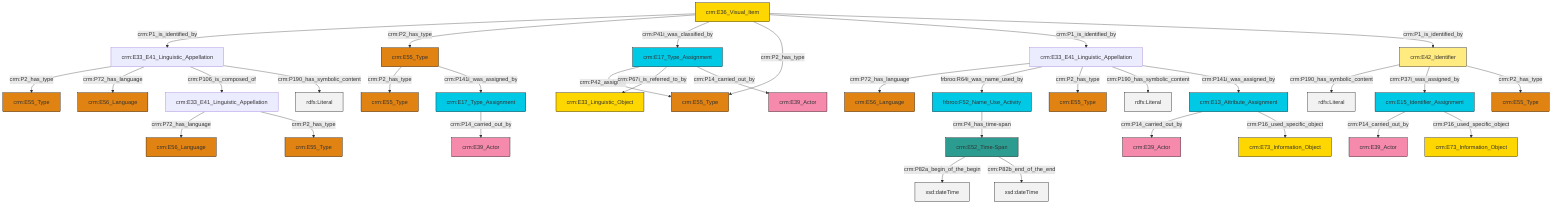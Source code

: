 graph TD
classDef Literal fill:#f2f2f2,stroke:#000000;
classDef CRM_Entity fill:#FFFFFF,stroke:#000000;
classDef Temporal_Entity fill:#00C9E6, stroke:#000000;
classDef Type fill:#E18312, stroke:#000000;
classDef Time-Span fill:#2C9C91, stroke:#000000;
classDef Appellation fill:#FFEB7F, stroke:#000000;
classDef Place fill:#008836, stroke:#000000;
classDef Persistent_Item fill:#B266B2, stroke:#000000;
classDef Conceptual_Object fill:#FFD700, stroke:#000000;
classDef Physical_Thing fill:#D2B48C, stroke:#000000;
classDef Actor fill:#f58aad, stroke:#000000;
classDef PC_Classes fill:#4ce600, stroke:#000000;
classDef Multi fill:#cccccc,stroke:#000000;

2["crm:E42_Identifier"]:::Appellation -->|crm:P190_has_symbolic_content| 3[rdfs:Literal]:::Literal
4["crm:E55_Type"]:::Type -->|crm:P2_has_type| 5["crm:E55_Type"]:::Type
8["crm:E33_E41_Linguistic_Appellation"]:::Default -->|crm:P72_has_language| 9["crm:E56_Language"]:::Type
14["crm:E33_E41_Linguistic_Appellation"]:::Default -->|crm:P2_has_type| 15["crm:E55_Type"]:::Type
16["crm:E17_Type_Assignment"]:::Temporal_Entity -->|crm:P14_carried_out_by| 17["crm:E39_Actor"]:::Actor
10["crm:E17_Type_Assignment"]:::Temporal_Entity -->|crm:P42_assigned| 18["crm:E55_Type"]:::Type
12["crm:E52_Time-Span"]:::Time-Span -->|crm:P82a_begin_of_the_begin| 21[xsd:dateTime]:::Literal
22["crm:E15_Identifier_Assignment"]:::Temporal_Entity -->|crm:P14_carried_out_by| 23["crm:E39_Actor"]:::Actor
10["crm:E17_Type_Assignment"]:::Temporal_Entity -->|crm:P67i_is_referred_to_by| 24["crm:E33_Linguistic_Object"]:::Conceptual_Object
25["crm:E36_Visual_Item"]:::Conceptual_Object -->|crm:P1_is_identified_by| 14["crm:E33_E41_Linguistic_Appellation"]:::Default
8["crm:E33_E41_Linguistic_Appellation"]:::Default -->|frbroo:R64i_was_name_used_by| 26["frbroo:F52_Name_Use_Activity"]:::Temporal_Entity
25["crm:E36_Visual_Item"]:::Conceptual_Object -->|crm:P2_has_type| 4["crm:E55_Type"]:::Type
25["crm:E36_Visual_Item"]:::Conceptual_Object -->|crm:P41i_was_classified_by| 10["crm:E17_Type_Assignment"]:::Temporal_Entity
22["crm:E15_Identifier_Assignment"]:::Temporal_Entity -->|crm:P16_used_specific_object| 32["crm:E73_Information_Object"]:::Conceptual_Object
8["crm:E33_E41_Linguistic_Appellation"]:::Default -->|crm:P2_has_type| 33["crm:E55_Type"]:::Type
8["crm:E33_E41_Linguistic_Appellation"]:::Default -->|crm:P190_has_symbolic_content| 34[rdfs:Literal]:::Literal
30["crm:E33_E41_Linguistic_Appellation"]:::Default -->|crm:P72_has_language| 36["crm:E56_Language"]:::Type
14["crm:E33_E41_Linguistic_Appellation"]:::Default -->|crm:P72_has_language| 40["crm:E56_Language"]:::Type
2["crm:E42_Identifier"]:::Appellation -->|crm:P37i_was_assigned_by| 22["crm:E15_Identifier_Assignment"]:::Temporal_Entity
25["crm:E36_Visual_Item"]:::Conceptual_Object -->|crm:P2_has_type| 18["crm:E55_Type"]:::Type
8["crm:E33_E41_Linguistic_Appellation"]:::Default -->|crm:P141i_was_assigned_by| 19["crm:E13_Attribute_Assignment"]:::Temporal_Entity
2["crm:E42_Identifier"]:::Appellation -->|crm:P2_has_type| 38["crm:E55_Type"]:::Type
12["crm:E52_Time-Span"]:::Time-Span -->|crm:P82b_end_of_the_end| 48[xsd:dateTime]:::Literal
30["crm:E33_E41_Linguistic_Appellation"]:::Default -->|crm:P2_has_type| 0["crm:E55_Type"]:::Type
19["crm:E13_Attribute_Assignment"]:::Temporal_Entity -->|crm:P14_carried_out_by| 50["crm:E39_Actor"]:::Actor
19["crm:E13_Attribute_Assignment"]:::Temporal_Entity -->|crm:P16_used_specific_object| 6["crm:E73_Information_Object"]:::Conceptual_Object
10["crm:E17_Type_Assignment"]:::Temporal_Entity -->|crm:P14_carried_out_by| 52["crm:E39_Actor"]:::Actor
14["crm:E33_E41_Linguistic_Appellation"]:::Default -->|crm:P106_is_composed_of| 30["crm:E33_E41_Linguistic_Appellation"]:::Default
14["crm:E33_E41_Linguistic_Appellation"]:::Default -->|crm:P190_has_symbolic_content| 55[rdfs:Literal]:::Literal
26["frbroo:F52_Name_Use_Activity"]:::Temporal_Entity -->|crm:P4_has_time-span| 12["crm:E52_Time-Span"]:::Time-Span
4["crm:E55_Type"]:::Type -->|crm:P141i_was_assigned_by| 16["crm:E17_Type_Assignment"]:::Temporal_Entity
25["crm:E36_Visual_Item"]:::Conceptual_Object -->|crm:P1_is_identified_by| 8["crm:E33_E41_Linguistic_Appellation"]:::Default
25["crm:E36_Visual_Item"]:::Conceptual_Object -->|crm:P1_is_identified_by| 2["crm:E42_Identifier"]:::Appellation